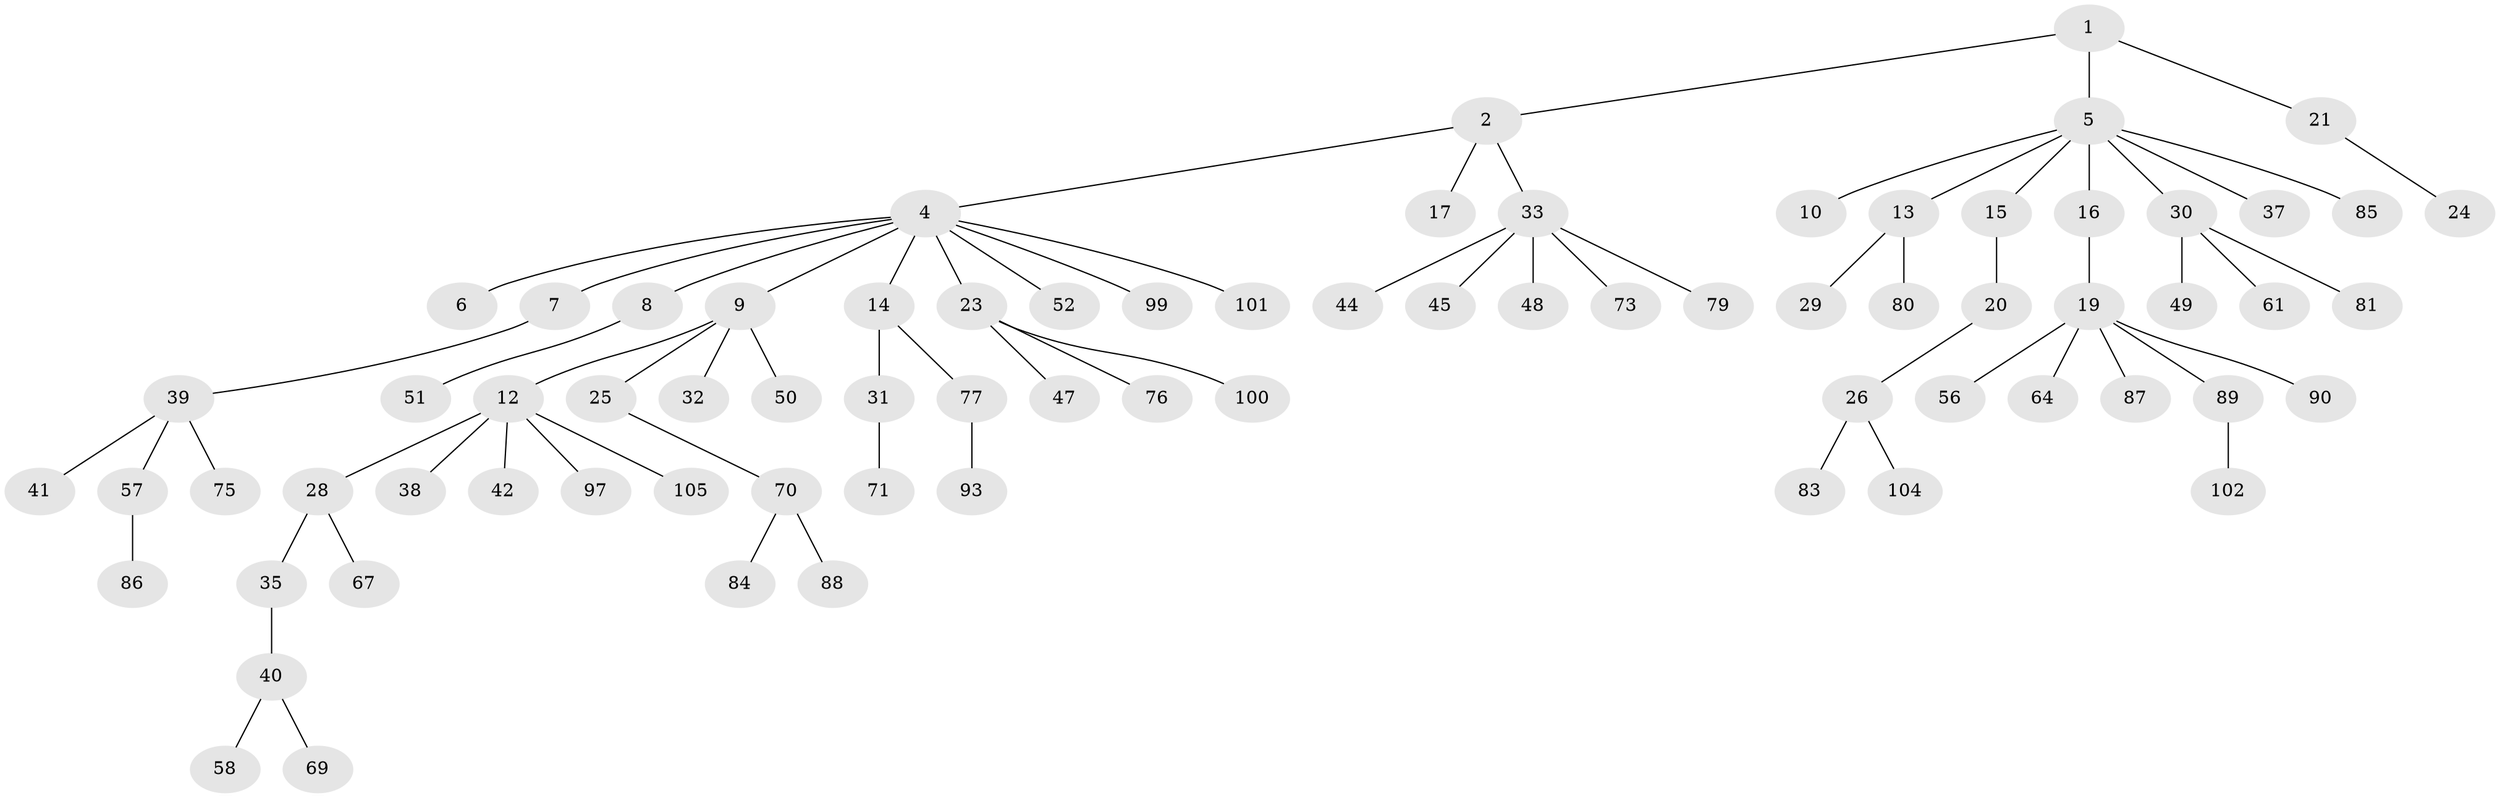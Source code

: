 // original degree distribution, {3: 0.11320754716981132, 5: 0.05660377358490566, 2: 0.24528301886792453, 9: 0.009433962264150943, 6: 0.018867924528301886, 4: 0.03773584905660377, 1: 0.5188679245283019}
// Generated by graph-tools (version 1.1) at 2025/11/02/27/25 16:11:27]
// undirected, 75 vertices, 74 edges
graph export_dot {
graph [start="1"]
  node [color=gray90,style=filled];
  1 [super="+3"];
  2 [super="+98"];
  4 [super="+46"];
  5 [super="+11"];
  6 [super="+92"];
  7 [super="+18"];
  8 [super="+59"];
  9 [super="+60"];
  10 [super="+66"];
  12 [super="+22"];
  13;
  14 [super="+65"];
  15;
  16;
  17 [super="+55"];
  19 [super="+54"];
  20;
  21;
  23 [super="+34"];
  24;
  25;
  26 [super="+27"];
  28;
  29 [super="+53"];
  30;
  31;
  32 [super="+106"];
  33 [super="+36"];
  35 [super="+43"];
  37;
  38;
  39 [super="+62"];
  40 [super="+91"];
  41;
  42;
  44 [super="+95"];
  45;
  47 [super="+63"];
  48;
  49;
  50;
  51;
  52;
  56;
  57 [super="+74"];
  58 [super="+72"];
  61 [super="+68"];
  64;
  67;
  69;
  70 [super="+78"];
  71 [super="+103"];
  73;
  75;
  76 [super="+82"];
  77;
  79;
  80 [super="+94"];
  81;
  83;
  84;
  85;
  86;
  87;
  88;
  89 [super="+96"];
  90;
  93;
  97;
  99;
  100;
  101;
  102;
  104;
  105;
  1 -- 2;
  1 -- 21;
  1 -- 5;
  2 -- 4;
  2 -- 17;
  2 -- 33;
  4 -- 6;
  4 -- 7;
  4 -- 8;
  4 -- 9;
  4 -- 14;
  4 -- 23;
  4 -- 101;
  4 -- 99;
  4 -- 52;
  5 -- 10;
  5 -- 16;
  5 -- 85;
  5 -- 37;
  5 -- 13;
  5 -- 30;
  5 -- 15;
  7 -- 39;
  8 -- 51;
  9 -- 12;
  9 -- 25;
  9 -- 32;
  9 -- 50;
  12 -- 28;
  12 -- 42;
  12 -- 105;
  12 -- 97;
  12 -- 38;
  13 -- 29;
  13 -- 80;
  14 -- 31;
  14 -- 77;
  15 -- 20;
  16 -- 19;
  19 -- 56;
  19 -- 64;
  19 -- 89;
  19 -- 90;
  19 -- 87;
  20 -- 26;
  21 -- 24;
  23 -- 76;
  23 -- 100;
  23 -- 47;
  25 -- 70;
  26 -- 83;
  26 -- 104;
  28 -- 35;
  28 -- 67;
  30 -- 49;
  30 -- 61;
  30 -- 81;
  31 -- 71;
  33 -- 44;
  33 -- 45;
  33 -- 79;
  33 -- 48;
  33 -- 73;
  35 -- 40;
  39 -- 41;
  39 -- 57;
  39 -- 75;
  40 -- 58;
  40 -- 69;
  57 -- 86;
  70 -- 84;
  70 -- 88;
  77 -- 93;
  89 -- 102;
}
